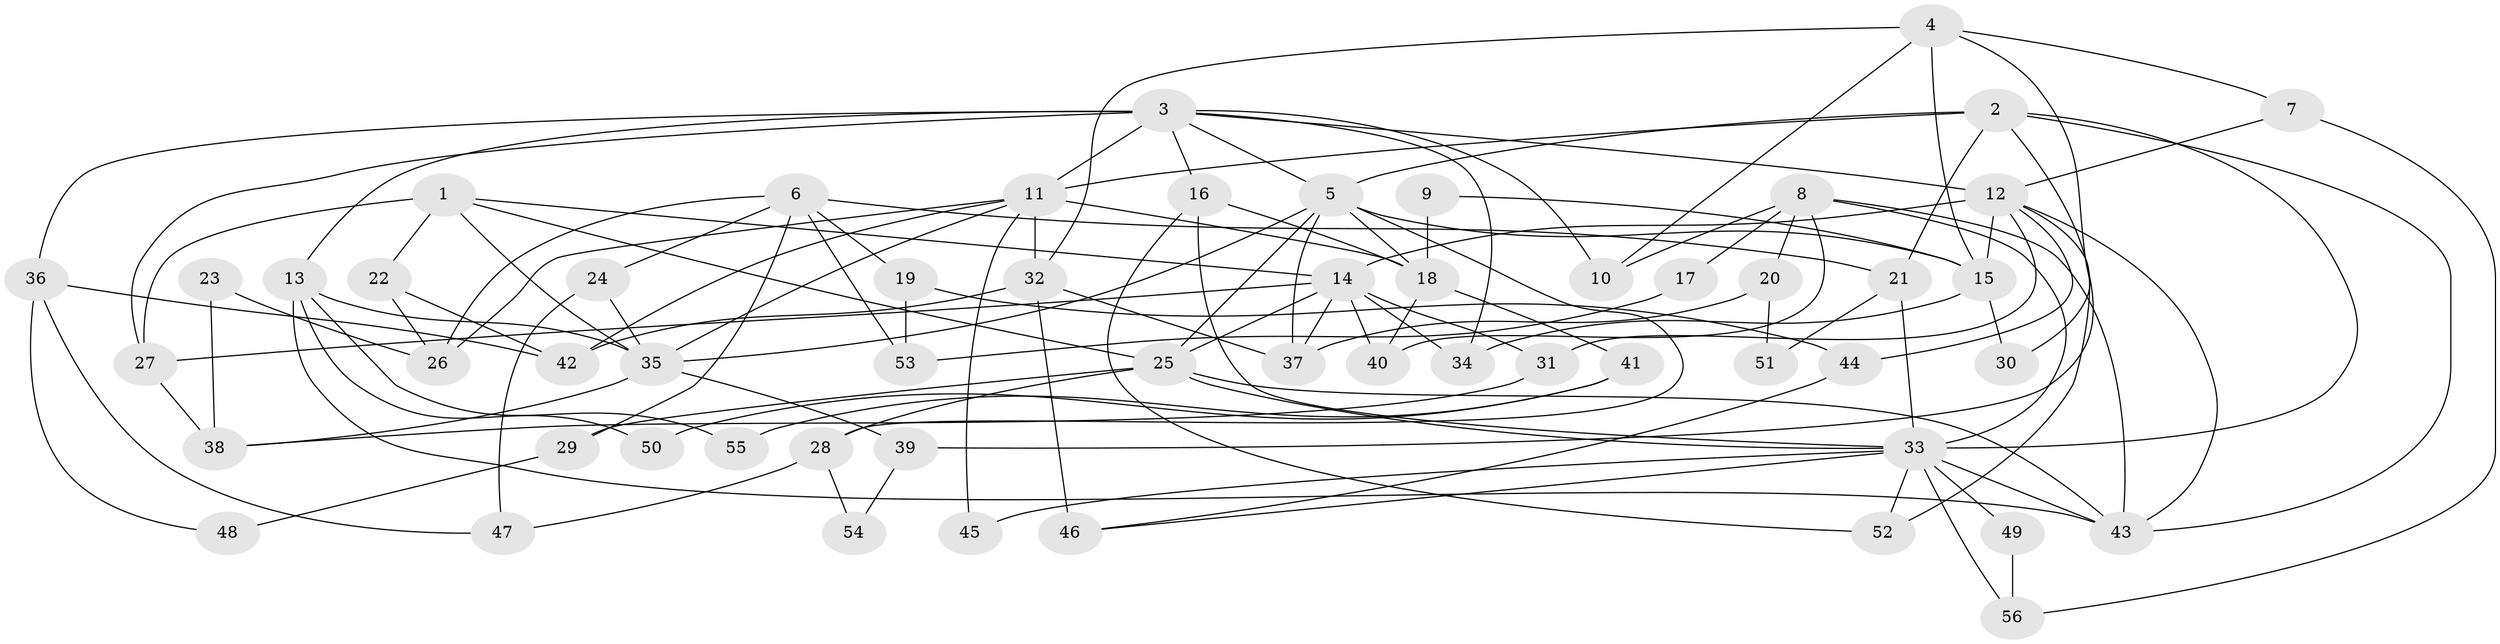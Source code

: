 // original degree distribution, {5: 0.17721518987341772, 4: 0.22784810126582278, 6: 0.13924050632911392, 3: 0.26582278481012656, 2: 0.1518987341772152, 7: 0.0379746835443038}
// Generated by graph-tools (version 1.1) at 2025/50/03/04/25 22:50:50]
// undirected, 56 vertices, 117 edges
graph export_dot {
  node [color=gray90,style=filled];
  1;
  2;
  3;
  4;
  5;
  6;
  7;
  8;
  9;
  10;
  11;
  12;
  13;
  14;
  15;
  16;
  17;
  18;
  19;
  20;
  21;
  22;
  23;
  24;
  25;
  26;
  27;
  28;
  29;
  30;
  31;
  32;
  33;
  34;
  35;
  36;
  37;
  38;
  39;
  40;
  41;
  42;
  43;
  44;
  45;
  46;
  47;
  48;
  49;
  50;
  51;
  52;
  53;
  54;
  55;
  56;
  1 -- 14 [weight=1.0];
  1 -- 22 [weight=1.0];
  1 -- 25 [weight=1.0];
  1 -- 27 [weight=1.0];
  1 -- 35 [weight=1.0];
  2 -- 5 [weight=3.0];
  2 -- 11 [weight=1.0];
  2 -- 21 [weight=1.0];
  2 -- 33 [weight=1.0];
  2 -- 39 [weight=1.0];
  2 -- 43 [weight=1.0];
  3 -- 5 [weight=1.0];
  3 -- 10 [weight=1.0];
  3 -- 11 [weight=4.0];
  3 -- 12 [weight=3.0];
  3 -- 13 [weight=1.0];
  3 -- 16 [weight=1.0];
  3 -- 27 [weight=2.0];
  3 -- 34 [weight=1.0];
  3 -- 36 [weight=1.0];
  4 -- 7 [weight=1.0];
  4 -- 10 [weight=1.0];
  4 -- 15 [weight=1.0];
  4 -- 30 [weight=1.0];
  4 -- 32 [weight=1.0];
  5 -- 15 [weight=1.0];
  5 -- 18 [weight=1.0];
  5 -- 25 [weight=1.0];
  5 -- 28 [weight=1.0];
  5 -- 35 [weight=3.0];
  5 -- 37 [weight=1.0];
  6 -- 19 [weight=1.0];
  6 -- 21 [weight=1.0];
  6 -- 24 [weight=1.0];
  6 -- 26 [weight=1.0];
  6 -- 29 [weight=1.0];
  6 -- 53 [weight=1.0];
  7 -- 12 [weight=1.0];
  7 -- 56 [weight=1.0];
  8 -- 10 [weight=1.0];
  8 -- 17 [weight=1.0];
  8 -- 20 [weight=1.0];
  8 -- 33 [weight=1.0];
  8 -- 40 [weight=1.0];
  8 -- 43 [weight=1.0];
  9 -- 15 [weight=1.0];
  9 -- 18 [weight=1.0];
  11 -- 18 [weight=1.0];
  11 -- 26 [weight=1.0];
  11 -- 32 [weight=1.0];
  11 -- 35 [weight=1.0];
  11 -- 42 [weight=1.0];
  11 -- 45 [weight=2.0];
  12 -- 14 [weight=2.0];
  12 -- 15 [weight=1.0];
  12 -- 31 [weight=1.0];
  12 -- 43 [weight=1.0];
  12 -- 44 [weight=1.0];
  12 -- 52 [weight=1.0];
  13 -- 35 [weight=2.0];
  13 -- 43 [weight=1.0];
  13 -- 50 [weight=1.0];
  13 -- 55 [weight=1.0];
  14 -- 25 [weight=1.0];
  14 -- 27 [weight=1.0];
  14 -- 31 [weight=1.0];
  14 -- 34 [weight=2.0];
  14 -- 37 [weight=1.0];
  14 -- 40 [weight=1.0];
  15 -- 30 [weight=1.0];
  15 -- 34 [weight=1.0];
  16 -- 18 [weight=1.0];
  16 -- 33 [weight=1.0];
  16 -- 52 [weight=1.0];
  17 -- 53 [weight=1.0];
  18 -- 40 [weight=1.0];
  18 -- 41 [weight=1.0];
  19 -- 44 [weight=1.0];
  19 -- 53 [weight=1.0];
  20 -- 37 [weight=1.0];
  20 -- 51 [weight=1.0];
  21 -- 33 [weight=1.0];
  21 -- 51 [weight=1.0];
  22 -- 26 [weight=1.0];
  22 -- 42 [weight=1.0];
  23 -- 26 [weight=1.0];
  23 -- 38 [weight=1.0];
  24 -- 35 [weight=2.0];
  24 -- 47 [weight=1.0];
  25 -- 28 [weight=1.0];
  25 -- 29 [weight=1.0];
  25 -- 33 [weight=1.0];
  25 -- 43 [weight=1.0];
  27 -- 38 [weight=1.0];
  28 -- 47 [weight=1.0];
  28 -- 54 [weight=1.0];
  29 -- 48 [weight=1.0];
  31 -- 38 [weight=1.0];
  32 -- 37 [weight=1.0];
  32 -- 42 [weight=1.0];
  32 -- 46 [weight=1.0];
  33 -- 43 [weight=1.0];
  33 -- 45 [weight=1.0];
  33 -- 46 [weight=1.0];
  33 -- 49 [weight=1.0];
  33 -- 52 [weight=1.0];
  33 -- 56 [weight=1.0];
  35 -- 38 [weight=1.0];
  35 -- 39 [weight=1.0];
  36 -- 42 [weight=1.0];
  36 -- 47 [weight=1.0];
  36 -- 48 [weight=1.0];
  39 -- 54 [weight=1.0];
  41 -- 50 [weight=1.0];
  41 -- 55 [weight=1.0];
  44 -- 46 [weight=1.0];
  49 -- 56 [weight=1.0];
}

